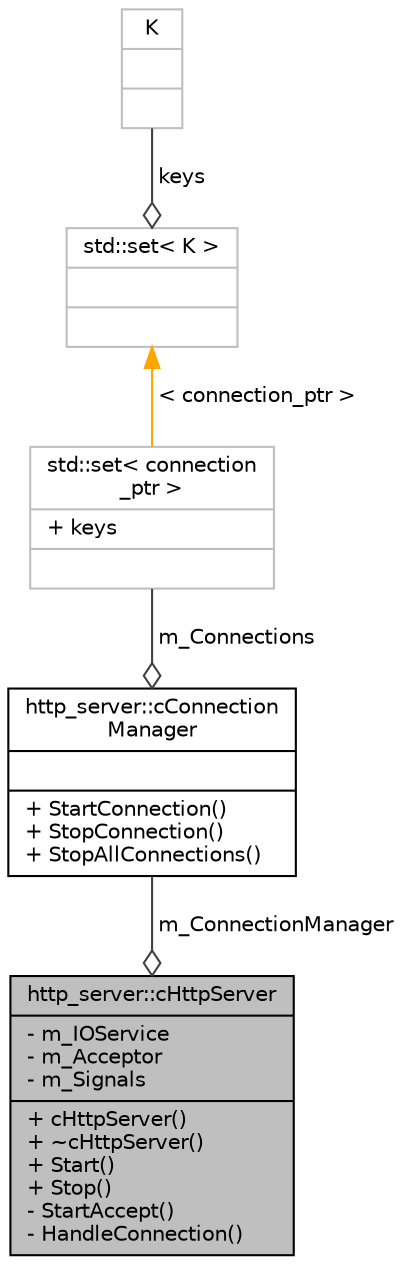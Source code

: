 digraph G
{
  edge [fontname="Helvetica",fontsize="10",labelfontname="Helvetica",labelfontsize="10"];
  node [fontname="Helvetica",fontsize="10",shape=record];
  Node1 [label="{http_server::cHttpServer\n|- m_IOService\l- m_Acceptor\l- m_Signals\l|+ cHttpServer()\l+ ~cHttpServer()\l+ Start()\l+ Stop()\l- StartAccept()\l- HandleConnection()\l}",height=0.2,width=0.4,color="black", fillcolor="grey75", style="filled" fontcolor="black"];
  Node2 -> Node1 [color="grey25",fontsize="10",style="solid",label=" m_ConnectionManager" ,arrowhead="odiamond",fontname="Helvetica"];
  Node2 [label="{http_server::cConnection\lManager\n||+ StartConnection()\l+ StopConnection()\l+ StopAllConnections()\l}",height=0.2,width=0.4,color="black", fillcolor="white", style="filled",URL="$classhttp__server_1_1cConnectionManager.html"];
  Node3 -> Node2 [color="grey25",fontsize="10",style="solid",label=" m_Connections" ,arrowhead="odiamond",fontname="Helvetica"];
  Node3 [label="{std::set\< connection\l_ptr \>\n|+ keys\l|}",height=0.2,width=0.4,color="grey75", fillcolor="white", style="filled"];
  Node4 -> Node3 [dir="back",color="orange",fontsize="10",style="solid",label=" \< connection_ptr \>" ,fontname="Helvetica"];
  Node4 [label="{std::set\< K \>\n||}",height=0.2,width=0.4,color="grey75", fillcolor="white", style="filled",tooltip="STL class."];
  Node5 -> Node4 [color="grey25",fontsize="10",style="solid",label=" keys" ,arrowhead="odiamond",fontname="Helvetica"];
  Node5 [label="{K\n||}",height=0.2,width=0.4,color="grey75", fillcolor="white", style="filled"];
}
